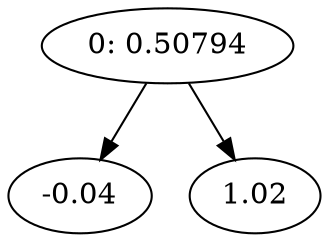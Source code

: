 digraph decision_tree {
    "ccd352d8-dbf6-4f59-ae0b-c983f39e5c87" [label="0: 0.50794"];
    "46052817-27f4-4748-8f02-43ee4d2315dc" [label="-0.04"];
    "b2df42be-284f-415f-8db7-18f807450a5b" [label="1.02"];
    "ccd352d8-dbf6-4f59-ae0b-c983f39e5c87" -> "46052817-27f4-4748-8f02-43ee4d2315dc";
    "ccd352d8-dbf6-4f59-ae0b-c983f39e5c87" -> "b2df42be-284f-415f-8db7-18f807450a5b";
}